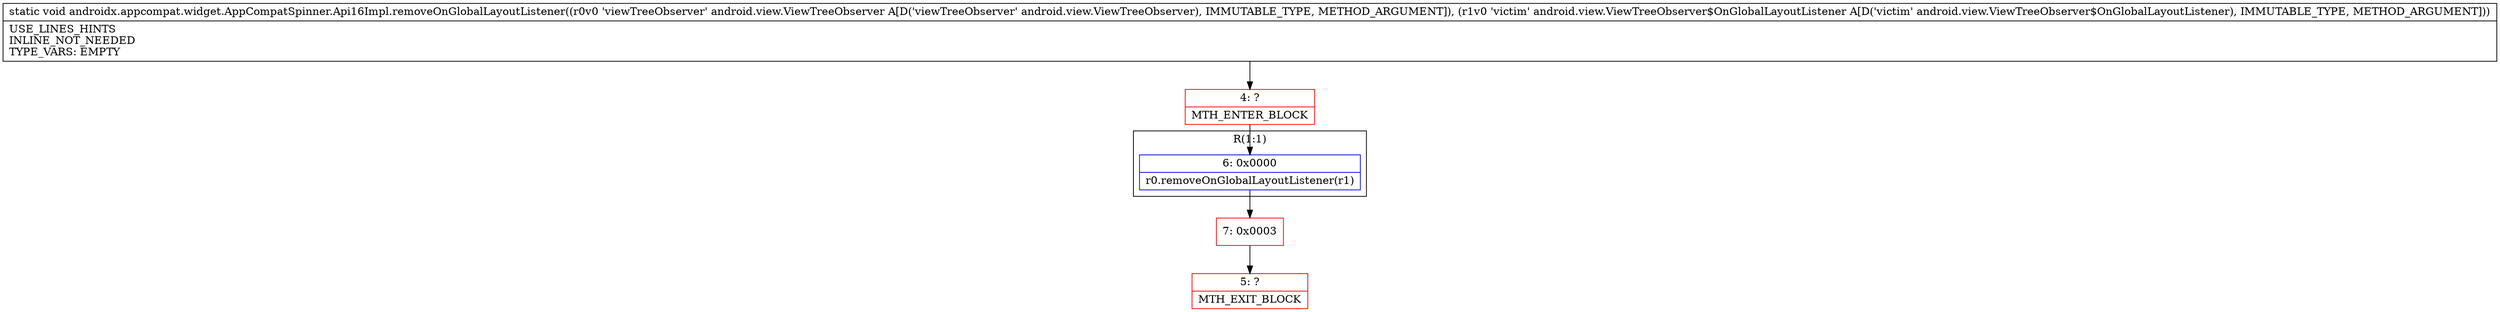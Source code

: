 digraph "CFG forandroidx.appcompat.widget.AppCompatSpinner.Api16Impl.removeOnGlobalLayoutListener(Landroid\/view\/ViewTreeObserver;Landroid\/view\/ViewTreeObserver$OnGlobalLayoutListener;)V" {
subgraph cluster_Region_731890765 {
label = "R(1:1)";
node [shape=record,color=blue];
Node_6 [shape=record,label="{6\:\ 0x0000|r0.removeOnGlobalLayoutListener(r1)\l}"];
}
Node_4 [shape=record,color=red,label="{4\:\ ?|MTH_ENTER_BLOCK\l}"];
Node_7 [shape=record,color=red,label="{7\:\ 0x0003}"];
Node_5 [shape=record,color=red,label="{5\:\ ?|MTH_EXIT_BLOCK\l}"];
MethodNode[shape=record,label="{static void androidx.appcompat.widget.AppCompatSpinner.Api16Impl.removeOnGlobalLayoutListener((r0v0 'viewTreeObserver' android.view.ViewTreeObserver A[D('viewTreeObserver' android.view.ViewTreeObserver), IMMUTABLE_TYPE, METHOD_ARGUMENT]), (r1v0 'victim' android.view.ViewTreeObserver$OnGlobalLayoutListener A[D('victim' android.view.ViewTreeObserver$OnGlobalLayoutListener), IMMUTABLE_TYPE, METHOD_ARGUMENT]))  | USE_LINES_HINTS\lINLINE_NOT_NEEDED\lTYPE_VARS: EMPTY\l}"];
MethodNode -> Node_4;Node_6 -> Node_7;
Node_4 -> Node_6;
Node_7 -> Node_5;
}

